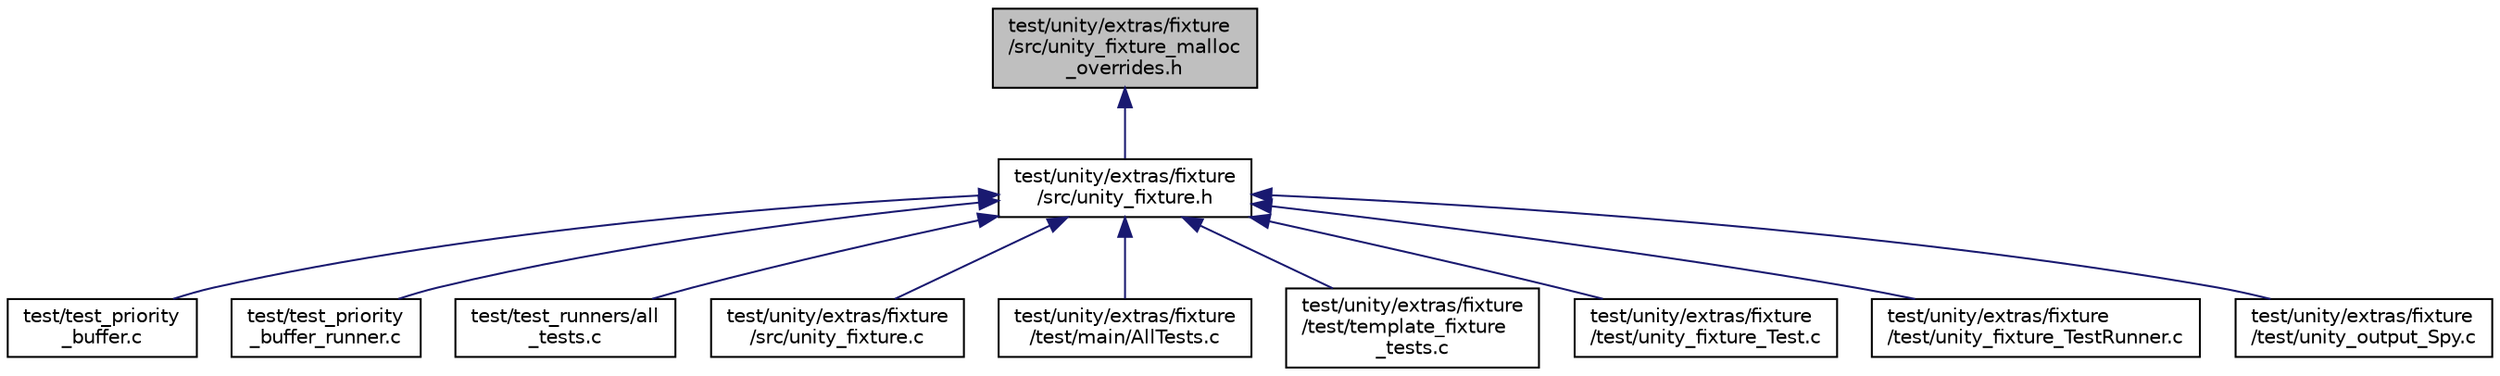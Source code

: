 digraph "test/unity/extras/fixture/src/unity_fixture_malloc_overrides.h"
{
  edge [fontname="Helvetica",fontsize="10",labelfontname="Helvetica",labelfontsize="10"];
  node [fontname="Helvetica",fontsize="10",shape=record];
  Node3 [label="test/unity/extras/fixture\l/src/unity_fixture_malloc\l_overrides.h",height=0.2,width=0.4,color="black", fillcolor="grey75", style="filled", fontcolor="black"];
  Node3 -> Node4 [dir="back",color="midnightblue",fontsize="10",style="solid",fontname="Helvetica"];
  Node4 [label="test/unity/extras/fixture\l/src/unity_fixture.h",height=0.2,width=0.4,color="black", fillcolor="white", style="filled",URL="$unity__fixture_8h.html"];
  Node4 -> Node5 [dir="back",color="midnightblue",fontsize="10",style="solid",fontname="Helvetica"];
  Node5 [label="test/test_priority\l_buffer.c",height=0.2,width=0.4,color="black", fillcolor="white", style="filled",URL="$test__priority__buffer_8c.html"];
  Node4 -> Node6 [dir="back",color="midnightblue",fontsize="10",style="solid",fontname="Helvetica"];
  Node6 [label="test/test_priority\l_buffer_runner.c",height=0.2,width=0.4,color="black", fillcolor="white", style="filled",URL="$test__priority__buffer__runner_8c.html"];
  Node4 -> Node7 [dir="back",color="midnightblue",fontsize="10",style="solid",fontname="Helvetica"];
  Node7 [label="test/test_runners/all\l_tests.c",height=0.2,width=0.4,color="black", fillcolor="white", style="filled",URL="$all__tests_8c.html"];
  Node4 -> Node8 [dir="back",color="midnightblue",fontsize="10",style="solid",fontname="Helvetica"];
  Node8 [label="test/unity/extras/fixture\l/src/unity_fixture.c",height=0.2,width=0.4,color="black", fillcolor="white", style="filled",URL="$unity__fixture_8c.html"];
  Node4 -> Node9 [dir="back",color="midnightblue",fontsize="10",style="solid",fontname="Helvetica"];
  Node9 [label="test/unity/extras/fixture\l/test/main/AllTests.c",height=0.2,width=0.4,color="black", fillcolor="white", style="filled",URL="$AllTests_8c.html"];
  Node4 -> Node10 [dir="back",color="midnightblue",fontsize="10",style="solid",fontname="Helvetica"];
  Node10 [label="test/unity/extras/fixture\l/test/template_fixture\l_tests.c",height=0.2,width=0.4,color="black", fillcolor="white", style="filled",URL="$template__fixture__tests_8c.html"];
  Node4 -> Node11 [dir="back",color="midnightblue",fontsize="10",style="solid",fontname="Helvetica"];
  Node11 [label="test/unity/extras/fixture\l/test/unity_fixture_Test.c",height=0.2,width=0.4,color="black", fillcolor="white", style="filled",URL="$unity__fixture__Test_8c.html"];
  Node4 -> Node12 [dir="back",color="midnightblue",fontsize="10",style="solid",fontname="Helvetica"];
  Node12 [label="test/unity/extras/fixture\l/test/unity_fixture_TestRunner.c",height=0.2,width=0.4,color="black", fillcolor="white", style="filled",URL="$unity__fixture__TestRunner_8c.html"];
  Node4 -> Node13 [dir="back",color="midnightblue",fontsize="10",style="solid",fontname="Helvetica"];
  Node13 [label="test/unity/extras/fixture\l/test/unity_output_Spy.c",height=0.2,width=0.4,color="black", fillcolor="white", style="filled",URL="$unity__output__Spy_8c.html"];
}
